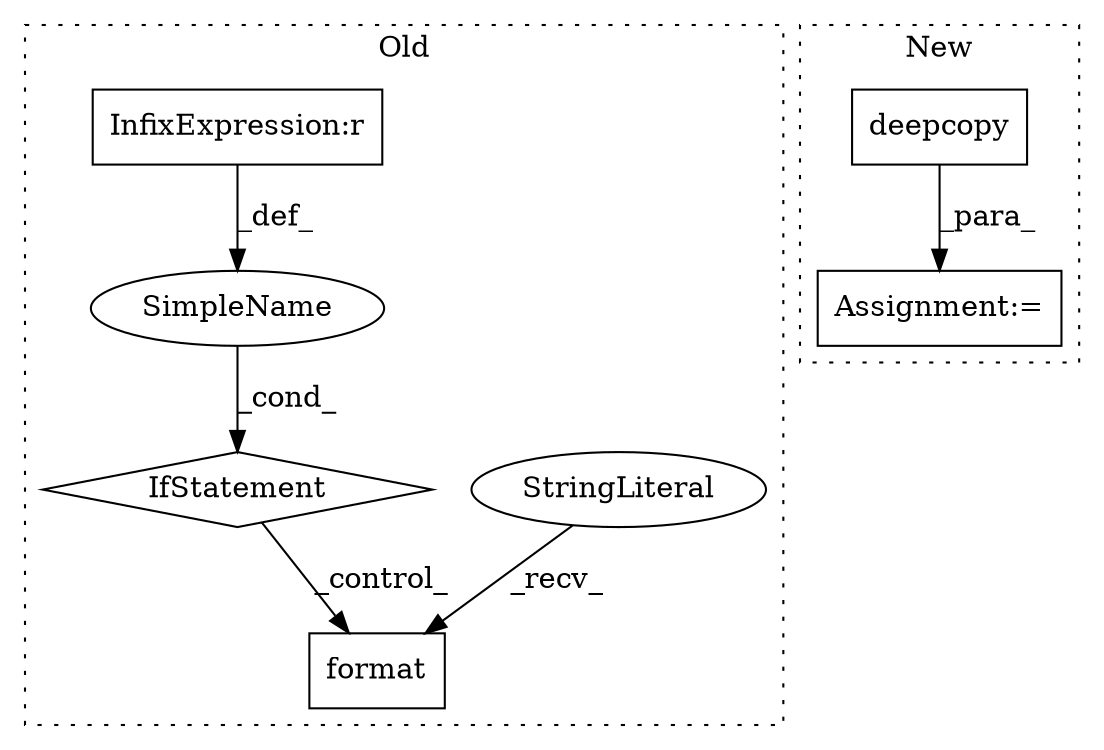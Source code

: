 digraph G {
subgraph cluster0 {
1 [label="format" a="32" s="20321,20342" l="7,1" shape="box"];
3 [label="StringLiteral" a="45" s="20301" l="19" shape="ellipse"];
5 [label="IfStatement" a="25" s="20153,20188" l="4,2" shape="diamond"];
6 [label="SimpleName" a="42" s="" l="" shape="ellipse"];
7 [label="InfixExpression:r" a="27" s="20182" l="3" shape="box"];
label = "Old";
style="dotted";
}
subgraph cluster1 {
2 [label="deepcopy" a="32" s="20049,20062" l="9,1" shape="box"];
4 [label="Assignment:=" a="7" s="20048" l="1" shape="box"];
label = "New";
style="dotted";
}
2 -> 4 [label="_para_"];
3 -> 1 [label="_recv_"];
5 -> 1 [label="_control_"];
6 -> 5 [label="_cond_"];
7 -> 6 [label="_def_"];
}